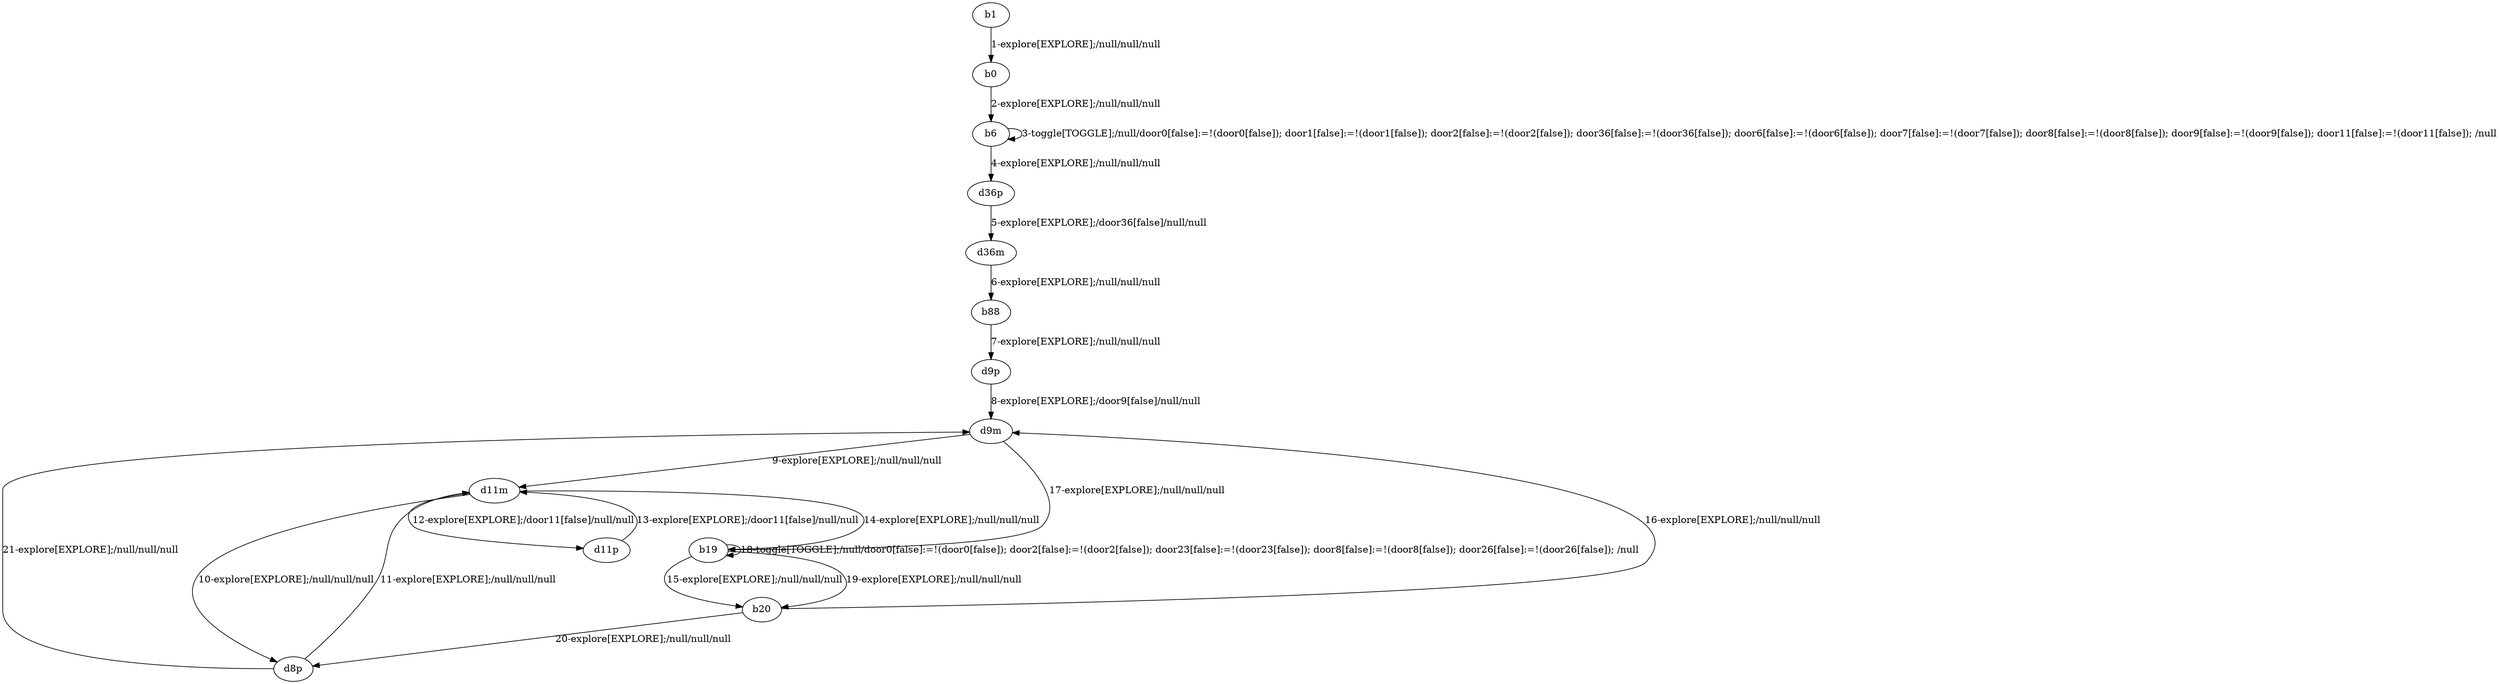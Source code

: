 # Total number of goals covered by this test: 1
# d8p --> d9m

digraph g {
"b1" -> "b0" [label = "1-explore[EXPLORE];/null/null/null"];
"b0" -> "b6" [label = "2-explore[EXPLORE];/null/null/null"];
"b6" -> "b6" [label = "3-toggle[TOGGLE];/null/door0[false]:=!(door0[false]); door1[false]:=!(door1[false]); door2[false]:=!(door2[false]); door36[false]:=!(door36[false]); door6[false]:=!(door6[false]); door7[false]:=!(door7[false]); door8[false]:=!(door8[false]); door9[false]:=!(door9[false]); door11[false]:=!(door11[false]); /null"];
"b6" -> "d36p" [label = "4-explore[EXPLORE];/null/null/null"];
"d36p" -> "d36m" [label = "5-explore[EXPLORE];/door36[false]/null/null"];
"d36m" -> "b88" [label = "6-explore[EXPLORE];/null/null/null"];
"b88" -> "d9p" [label = "7-explore[EXPLORE];/null/null/null"];
"d9p" -> "d9m" [label = "8-explore[EXPLORE];/door9[false]/null/null"];
"d9m" -> "d11m" [label = "9-explore[EXPLORE];/null/null/null"];
"d11m" -> "d8p" [label = "10-explore[EXPLORE];/null/null/null"];
"d8p" -> "d11m" [label = "11-explore[EXPLORE];/null/null/null"];
"d11m" -> "d11p" [label = "12-explore[EXPLORE];/door11[false]/null/null"];
"d11p" -> "d11m" [label = "13-explore[EXPLORE];/door11[false]/null/null"];
"d11m" -> "b19" [label = "14-explore[EXPLORE];/null/null/null"];
"b19" -> "b20" [label = "15-explore[EXPLORE];/null/null/null"];
"b20" -> "d9m" [label = "16-explore[EXPLORE];/null/null/null"];
"d9m" -> "b19" [label = "17-explore[EXPLORE];/null/null/null"];
"b19" -> "b19" [label = "18-toggle[TOGGLE];/null/door0[false]:=!(door0[false]); door2[false]:=!(door2[false]); door23[false]:=!(door23[false]); door8[false]:=!(door8[false]); door26[false]:=!(door26[false]); /null"];
"b19" -> "b20" [label = "19-explore[EXPLORE];/null/null/null"];
"b20" -> "d8p" [label = "20-explore[EXPLORE];/null/null/null"];
"d8p" -> "d9m" [label = "21-explore[EXPLORE];/null/null/null"];
}